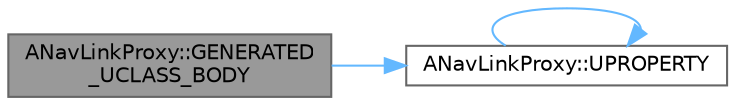 digraph "ANavLinkProxy::GENERATED_UCLASS_BODY"
{
 // INTERACTIVE_SVG=YES
 // LATEX_PDF_SIZE
  bgcolor="transparent";
  edge [fontname=Helvetica,fontsize=10,labelfontname=Helvetica,labelfontsize=10];
  node [fontname=Helvetica,fontsize=10,shape=box,height=0.2,width=0.4];
  rankdir="LR";
  Node1 [id="Node000001",label="ANavLinkProxy::GENERATED\l_UCLASS_BODY",height=0.2,width=0.4,color="gray40", fillcolor="grey60", style="filled", fontcolor="black",tooltip="Navigation links (point to point) added to navigation data."];
  Node1 -> Node2 [id="edge1_Node000001_Node000002",color="steelblue1",style="solid",tooltip=" "];
  Node2 [id="Node000002",label="ANavLinkProxy::UPROPERTY",height=0.2,width=0.4,color="grey40", fillcolor="white", style="filled",URL="$d8/d9a/classANavLinkProxy.html#a0c940d8e911b104f94ac0729b5633cab",tooltip="Navigation links (segment to segment) added to navigation data."];
  Node2 -> Node2 [id="edge2_Node000002_Node000002",color="steelblue1",style="solid",tooltip=" "];
}
